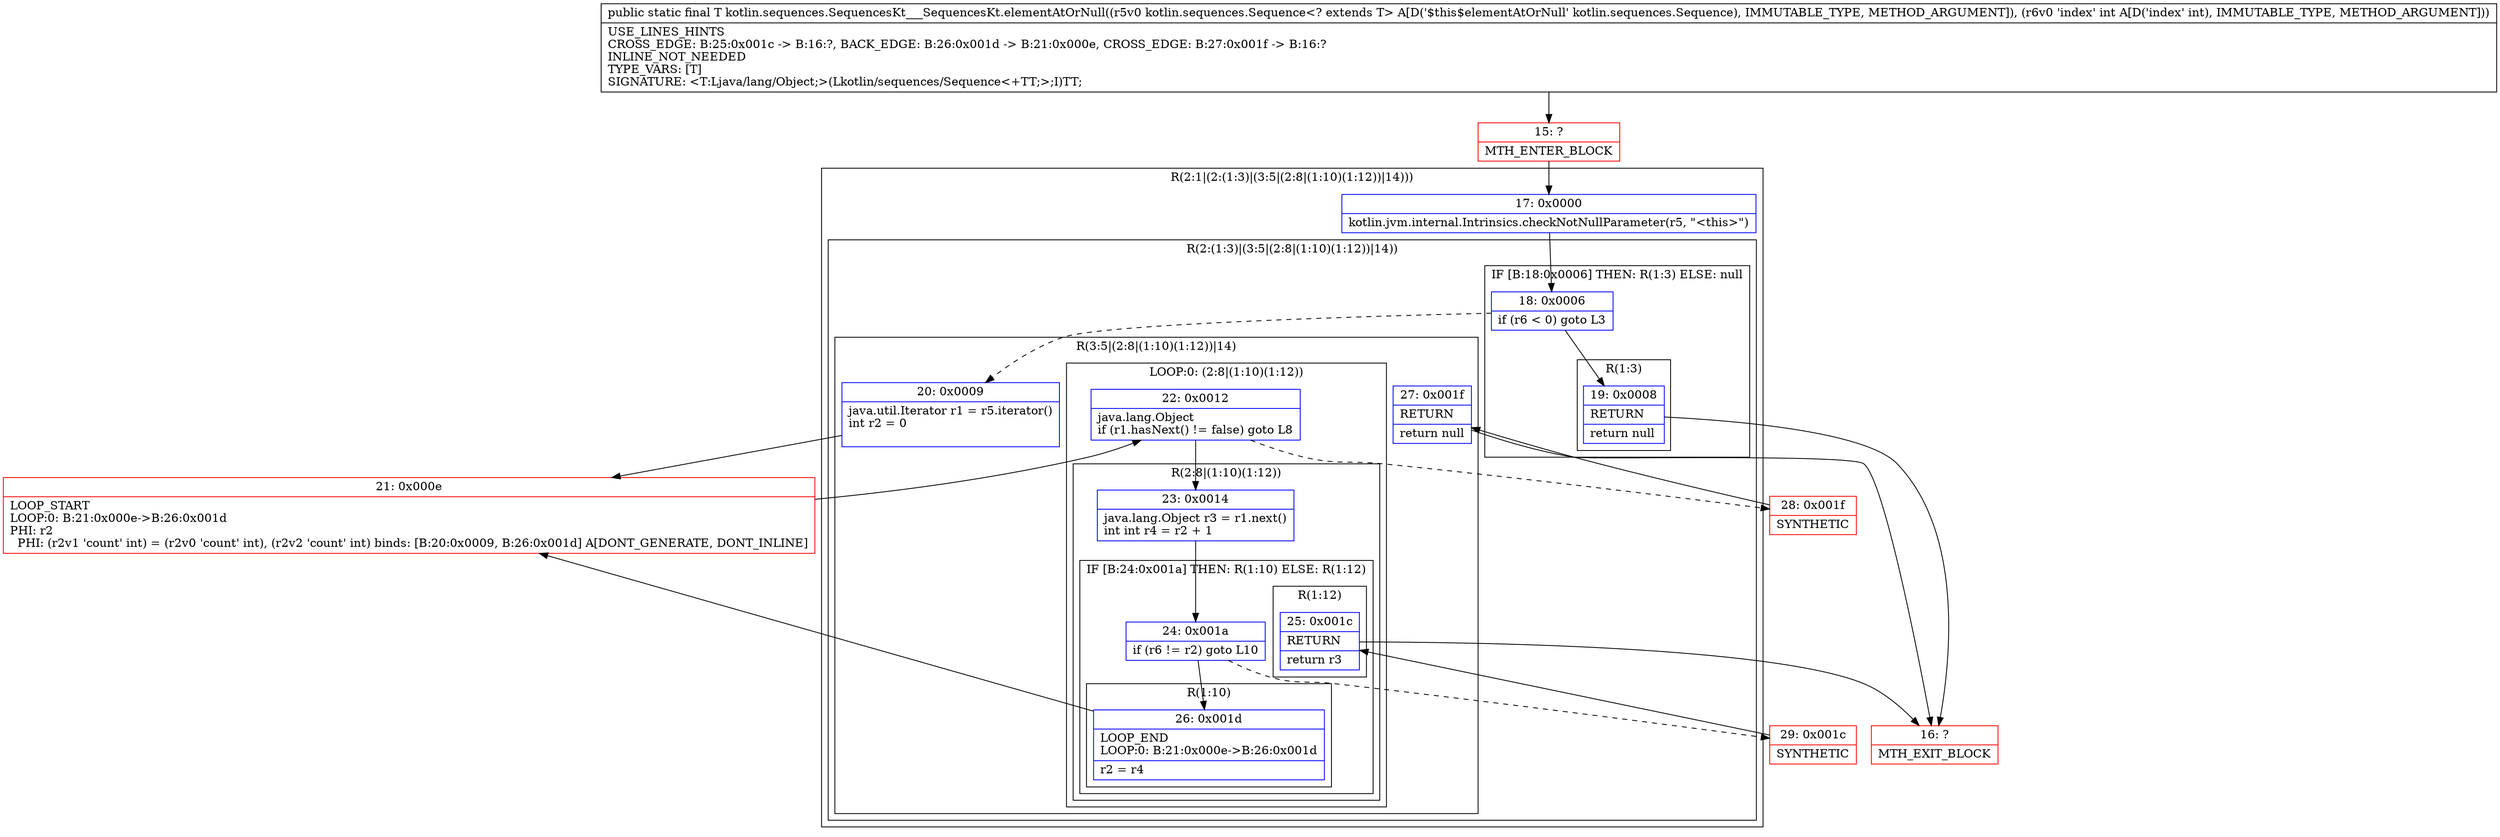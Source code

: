 digraph "CFG forkotlin.sequences.SequencesKt___SequencesKt.elementAtOrNull(Lkotlin\/sequences\/Sequence;I)Ljava\/lang\/Object;" {
subgraph cluster_Region_1559308097 {
label = "R(2:1|(2:(1:3)|(3:5|(2:8|(1:10)(1:12))|14)))";
node [shape=record,color=blue];
Node_17 [shape=record,label="{17\:\ 0x0000|kotlin.jvm.internal.Intrinsics.checkNotNullParameter(r5, \"\<this\>\")\l}"];
subgraph cluster_Region_382617028 {
label = "R(2:(1:3)|(3:5|(2:8|(1:10)(1:12))|14))";
node [shape=record,color=blue];
subgraph cluster_IfRegion_1150088643 {
label = "IF [B:18:0x0006] THEN: R(1:3) ELSE: null";
node [shape=record,color=blue];
Node_18 [shape=record,label="{18\:\ 0x0006|if (r6 \< 0) goto L3\l}"];
subgraph cluster_Region_2095032654 {
label = "R(1:3)";
node [shape=record,color=blue];
Node_19 [shape=record,label="{19\:\ 0x0008|RETURN\l|return null\l}"];
}
}
subgraph cluster_Region_1203454197 {
label = "R(3:5|(2:8|(1:10)(1:12))|14)";
node [shape=record,color=blue];
Node_20 [shape=record,label="{20\:\ 0x0009|java.util.Iterator r1 = r5.iterator()\lint r2 = 0\l\l}"];
subgraph cluster_LoopRegion_692142779 {
label = "LOOP:0: (2:8|(1:10)(1:12))";
node [shape=record,color=blue];
Node_22 [shape=record,label="{22\:\ 0x0012|java.lang.Object \lif (r1.hasNext() != false) goto L8\l}"];
subgraph cluster_Region_1657461440 {
label = "R(2:8|(1:10)(1:12))";
node [shape=record,color=blue];
Node_23 [shape=record,label="{23\:\ 0x0014|java.lang.Object r3 = r1.next()\lint int r4 = r2 + 1\l}"];
subgraph cluster_IfRegion_165273607 {
label = "IF [B:24:0x001a] THEN: R(1:10) ELSE: R(1:12)";
node [shape=record,color=blue];
Node_24 [shape=record,label="{24\:\ 0x001a|if (r6 != r2) goto L10\l}"];
subgraph cluster_Region_1677194842 {
label = "R(1:10)";
node [shape=record,color=blue];
Node_26 [shape=record,label="{26\:\ 0x001d|LOOP_END\lLOOP:0: B:21:0x000e\-\>B:26:0x001d\l|r2 = r4\l}"];
}
subgraph cluster_Region_1304805938 {
label = "R(1:12)";
node [shape=record,color=blue];
Node_25 [shape=record,label="{25\:\ 0x001c|RETURN\l|return r3\l}"];
}
}
}
}
Node_27 [shape=record,label="{27\:\ 0x001f|RETURN\l|return null\l}"];
}
}
}
Node_15 [shape=record,color=red,label="{15\:\ ?|MTH_ENTER_BLOCK\l}"];
Node_16 [shape=record,color=red,label="{16\:\ ?|MTH_EXIT_BLOCK\l}"];
Node_21 [shape=record,color=red,label="{21\:\ 0x000e|LOOP_START\lLOOP:0: B:21:0x000e\-\>B:26:0x001d\lPHI: r2 \l  PHI: (r2v1 'count' int) = (r2v0 'count' int), (r2v2 'count' int) binds: [B:20:0x0009, B:26:0x001d] A[DONT_GENERATE, DONT_INLINE]\l}"];
Node_29 [shape=record,color=red,label="{29\:\ 0x001c|SYNTHETIC\l}"];
Node_28 [shape=record,color=red,label="{28\:\ 0x001f|SYNTHETIC\l}"];
MethodNode[shape=record,label="{public static final T kotlin.sequences.SequencesKt___SequencesKt.elementAtOrNull((r5v0 kotlin.sequences.Sequence\<? extends T\> A[D('$this$elementAtOrNull' kotlin.sequences.Sequence), IMMUTABLE_TYPE, METHOD_ARGUMENT]), (r6v0 'index' int A[D('index' int), IMMUTABLE_TYPE, METHOD_ARGUMENT]))  | USE_LINES_HINTS\lCROSS_EDGE: B:25:0x001c \-\> B:16:?, BACK_EDGE: B:26:0x001d \-\> B:21:0x000e, CROSS_EDGE: B:27:0x001f \-\> B:16:?\lINLINE_NOT_NEEDED\lTYPE_VARS: [T]\lSIGNATURE: \<T:Ljava\/lang\/Object;\>(Lkotlin\/sequences\/Sequence\<+TT;\>;I)TT;\l}"];
MethodNode -> Node_15;Node_17 -> Node_18;
Node_18 -> Node_19;
Node_18 -> Node_20[style=dashed];
Node_19 -> Node_16;
Node_20 -> Node_21;
Node_22 -> Node_23;
Node_22 -> Node_28[style=dashed];
Node_23 -> Node_24;
Node_24 -> Node_26;
Node_24 -> Node_29[style=dashed];
Node_26 -> Node_21;
Node_25 -> Node_16;
Node_27 -> Node_16;
Node_15 -> Node_17;
Node_21 -> Node_22;
Node_29 -> Node_25;
Node_28 -> Node_27;
}

